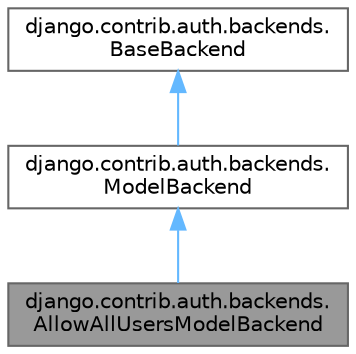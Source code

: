 digraph "django.contrib.auth.backends.AllowAllUsersModelBackend"
{
 // LATEX_PDF_SIZE
  bgcolor="transparent";
  edge [fontname=Helvetica,fontsize=10,labelfontname=Helvetica,labelfontsize=10];
  node [fontname=Helvetica,fontsize=10,shape=box,height=0.2,width=0.4];
  Node1 [id="Node000001",label="django.contrib.auth.backends.\lAllowAllUsersModelBackend",height=0.2,width=0.4,color="gray40", fillcolor="grey60", style="filled", fontcolor="black",tooltip=" "];
  Node2 -> Node1 [id="edge3_Node000001_Node000002",dir="back",color="steelblue1",style="solid",tooltip=" "];
  Node2 [id="Node000002",label="django.contrib.auth.backends.\lModelBackend",height=0.2,width=0.4,color="gray40", fillcolor="white", style="filled",URL="$classdjango_1_1contrib_1_1auth_1_1backends_1_1ModelBackend.html",tooltip=" "];
  Node3 -> Node2 [id="edge4_Node000002_Node000003",dir="back",color="steelblue1",style="solid",tooltip=" "];
  Node3 [id="Node000003",label="django.contrib.auth.backends.\lBaseBackend",height=0.2,width=0.4,color="gray40", fillcolor="white", style="filled",URL="$classdjango_1_1contrib_1_1auth_1_1backends_1_1BaseBackend.html",tooltip=" "];
}

